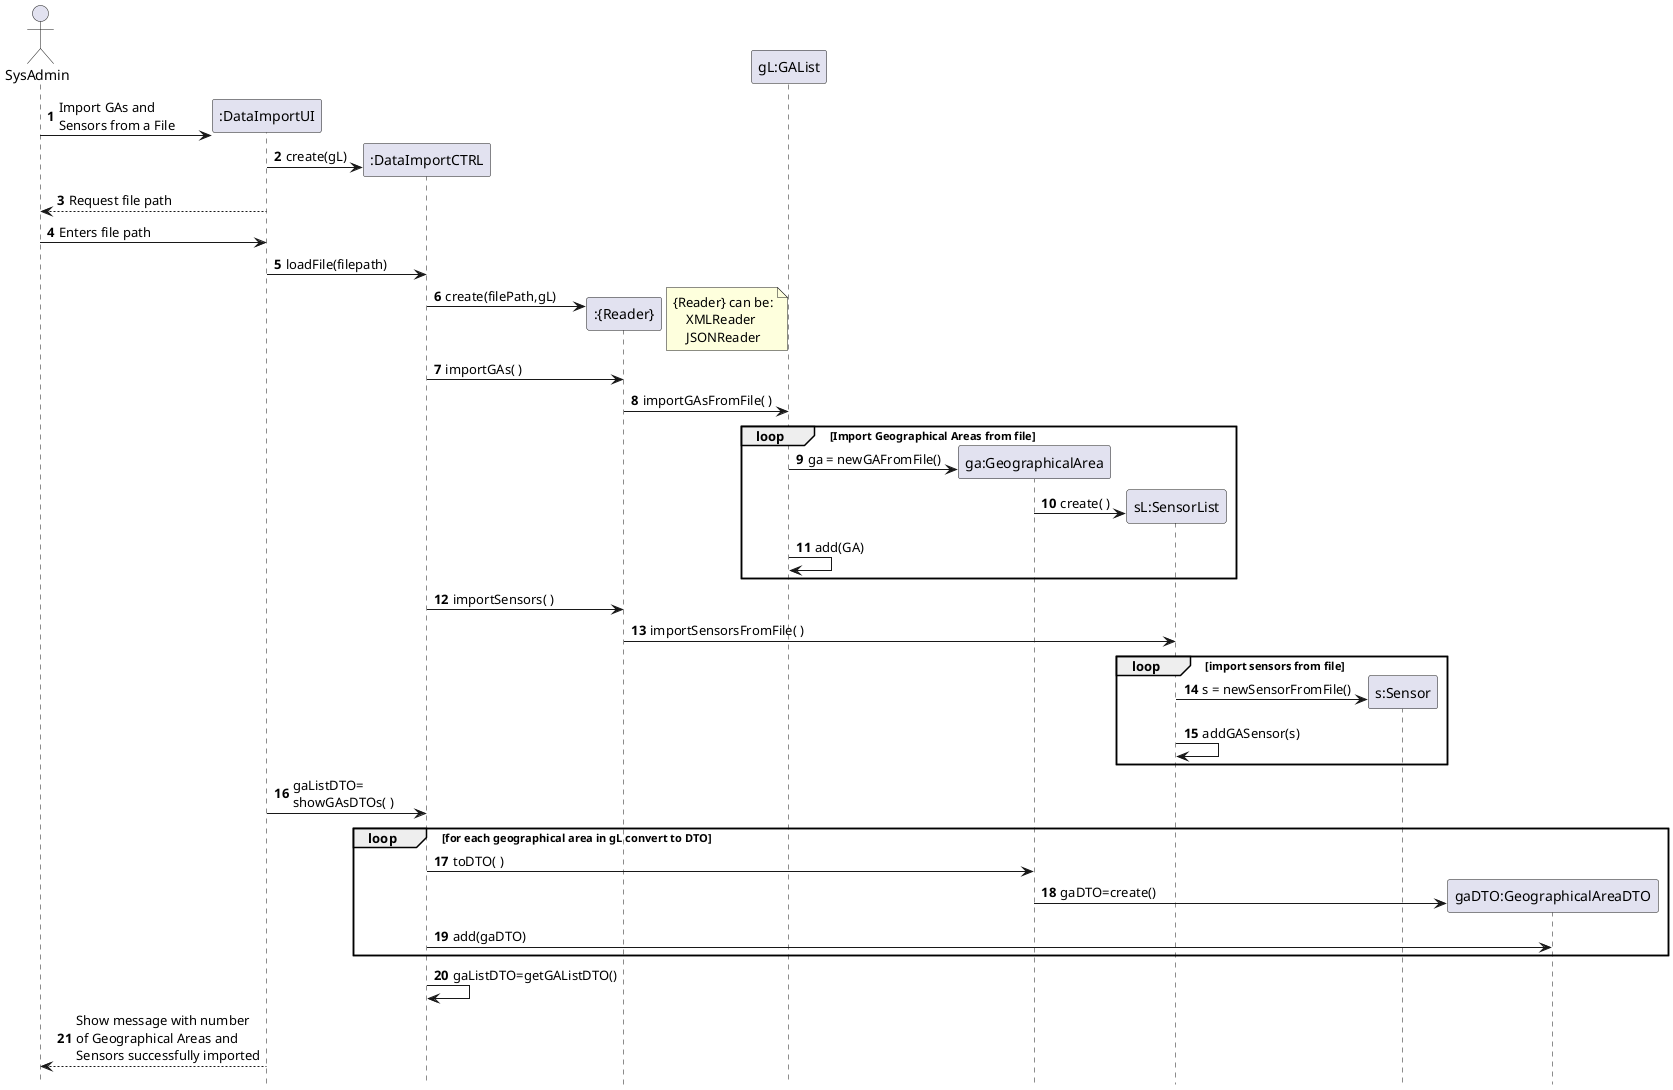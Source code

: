 @startuml
autonumber
hidefootbox

actor SysAdmin

create ":DataImportUI"
SysAdmin -> ":DataImportUI": Import GAs and \nSensors from a File

create ":DataImportCTRL"
":DataImportUI" -> ":DataImportCTRL": create(gL)
SysAdmin <-- ":DataImportUI": Request file path
SysAdmin -> ":DataImportUI": Enters file path
":DataImportUI" -> ":DataImportCTRL": loadFile(filepath)

create ":{Reader}"
":DataImportCTRL"->":{Reader}": create(filePath,gL)
note right
{Reader} can be:
    XMLReader
    JSONReader
end note

":DataImportCTRL" -> ":{Reader}": importGAs( )
":{Reader}" -> "gL:GAList": importGAsFromFile( )


loop Import Geographical Areas from file

create "ga:GeographicalArea"
"gL:GAList" -> "ga:GeographicalArea": ga = newGAFromFile()


create "sL:SensorList"
"ga:GeographicalArea" -> "sL:SensorList": create( )


"gL:GAList"->"gL:GAList": add(GA)
end

":DataImportCTRL" -> ":{Reader}": importSensors( )
":{Reader}" -> "sL:SensorList": importSensorsFromFile( )

loop import sensors from file

create "s:Sensor"
"sL:SensorList"->"s:Sensor":s = newSensorFromFile()
"sL:SensorList"->"sL:SensorList": addGASensor(s)
end


":DataImportCTRL"<-":DataImportUI":gaListDTO=\nshowGAsDTOs( )

loop for each geographical area in gL convert to DTO
":DataImportCTRL"->"ga:GeographicalArea": toDTO( )

create "gaDTO:GeographicalAreaDTO"
"ga:GeographicalArea"->"gaDTO:GeographicalAreaDTO": gaDTO=create()
":DataImportCTRL"->"gaDTO:GeographicalAreaDTO": add(gaDTO)

end

":DataImportCTRL"->":DataImportCTRL": gaListDTO=getGAListDTO()
SysAdmin<--":DataImportUI": Show message with number\nof Geographical Areas and\nSensors successfully imported
@enduml